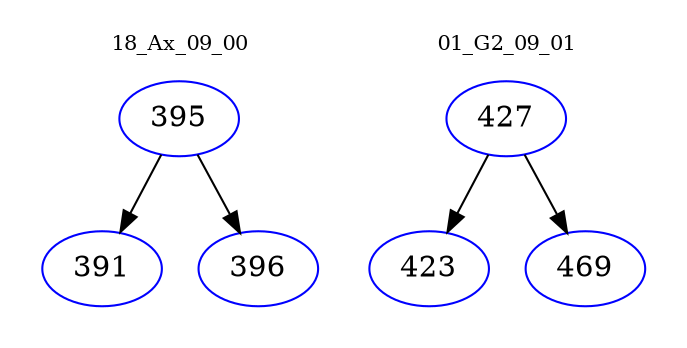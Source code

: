digraph{
subgraph cluster_0 {
color = white
label = "18_Ax_09_00";
fontsize=10;
T0_395 [label="395", color="blue"]
T0_395 -> T0_391 [color="black"]
T0_391 [label="391", color="blue"]
T0_395 -> T0_396 [color="black"]
T0_396 [label="396", color="blue"]
}
subgraph cluster_1 {
color = white
label = "01_G2_09_01";
fontsize=10;
T1_427 [label="427", color="blue"]
T1_427 -> T1_423 [color="black"]
T1_423 [label="423", color="blue"]
T1_427 -> T1_469 [color="black"]
T1_469 [label="469", color="blue"]
}
}
